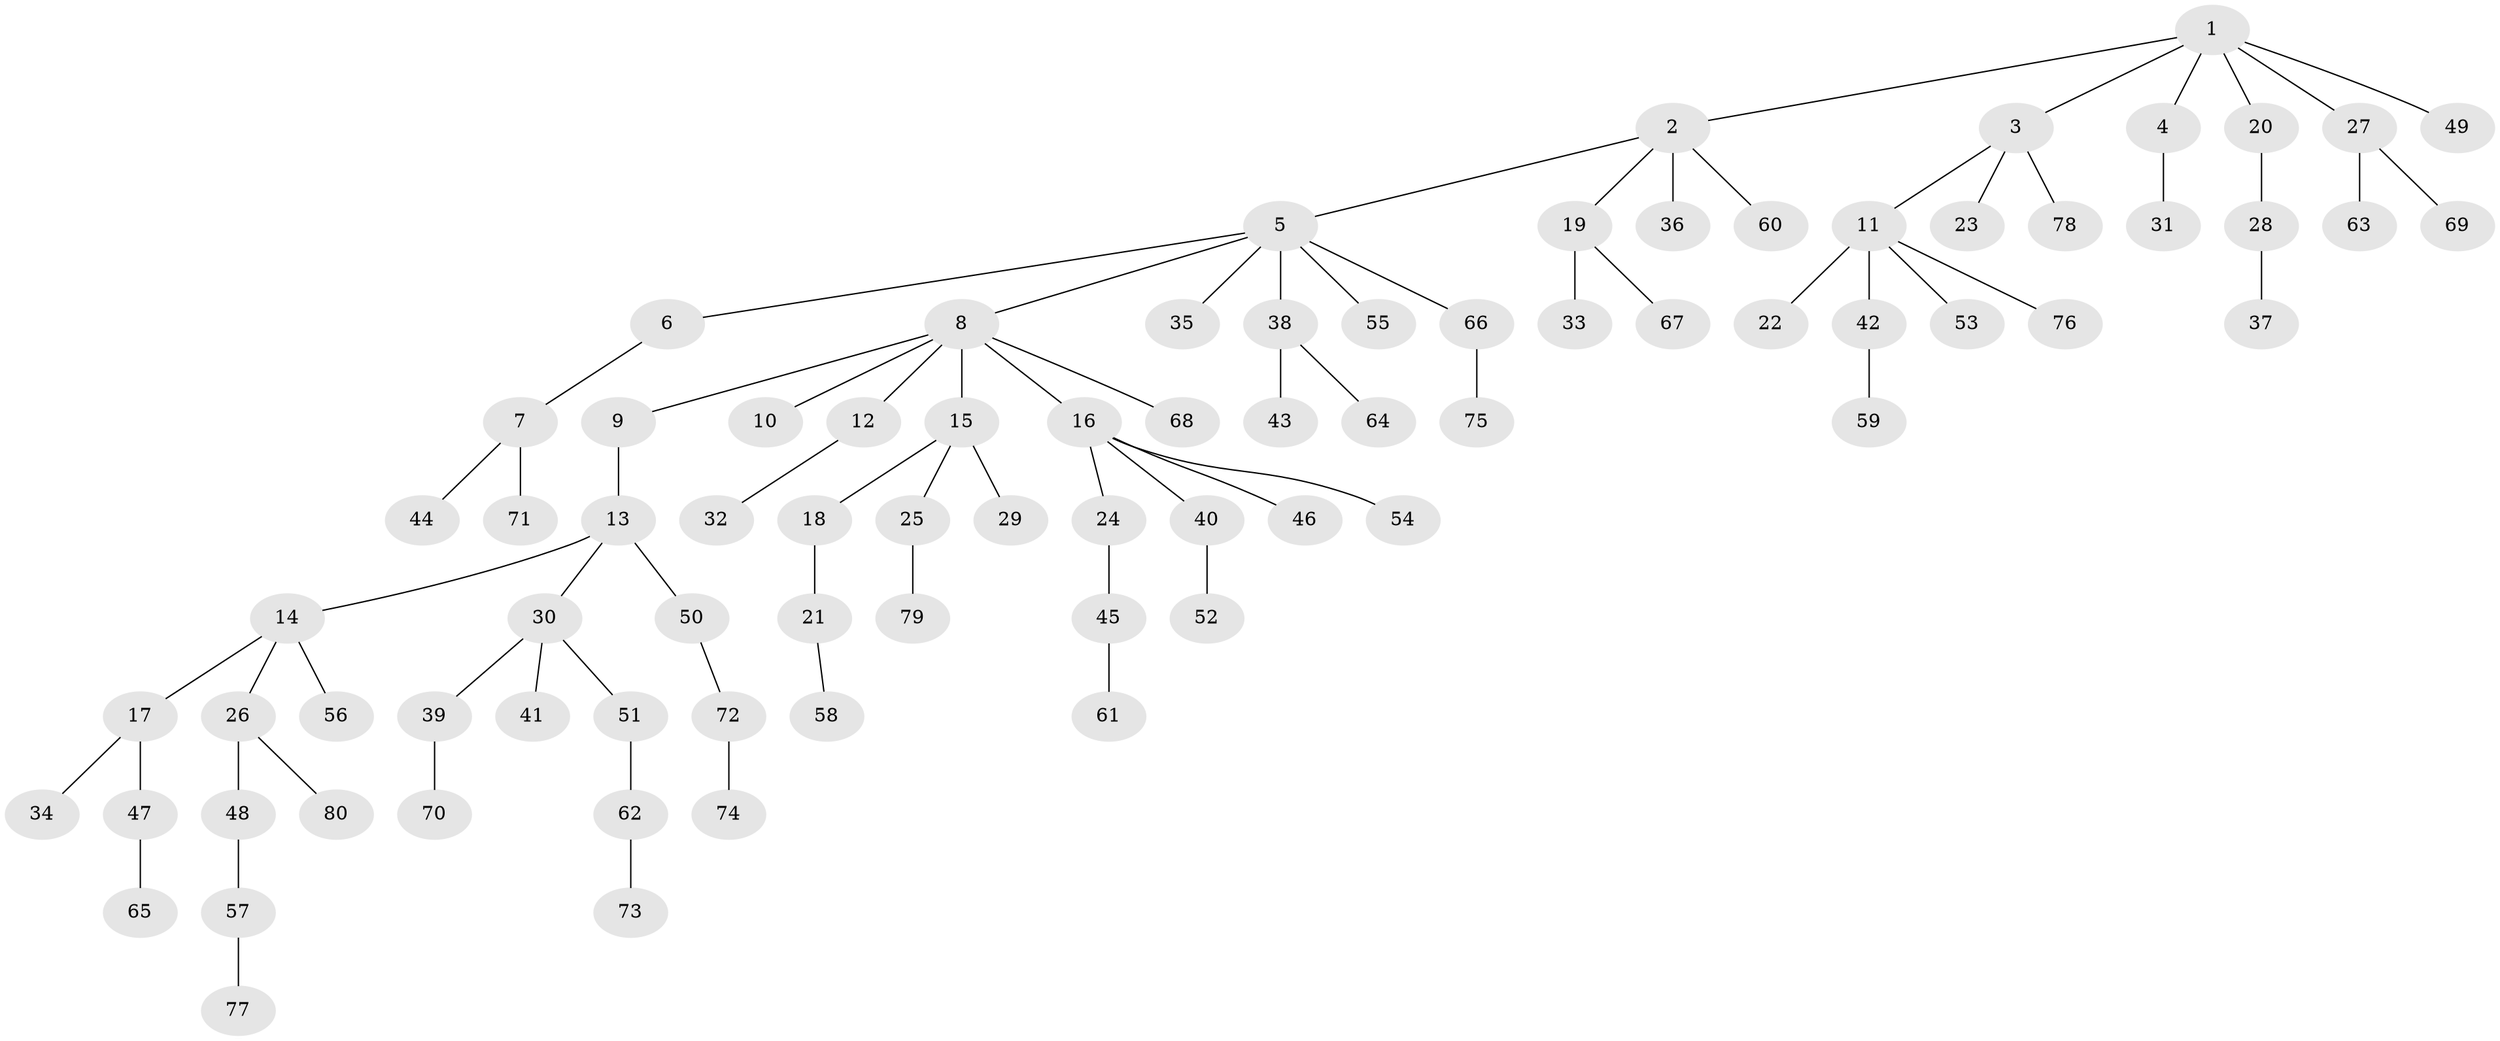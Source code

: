// coarse degree distribution, {6: 0.05555555555555555, 3: 0.05555555555555555, 1: 0.6296296296296297, 2: 0.16666666666666666, 10: 0.018518518518518517, 4: 0.05555555555555555, 5: 0.018518518518518517}
// Generated by graph-tools (version 1.1) at 2025/52/02/27/25 19:52:11]
// undirected, 80 vertices, 79 edges
graph export_dot {
graph [start="1"]
  node [color=gray90,style=filled];
  1;
  2;
  3;
  4;
  5;
  6;
  7;
  8;
  9;
  10;
  11;
  12;
  13;
  14;
  15;
  16;
  17;
  18;
  19;
  20;
  21;
  22;
  23;
  24;
  25;
  26;
  27;
  28;
  29;
  30;
  31;
  32;
  33;
  34;
  35;
  36;
  37;
  38;
  39;
  40;
  41;
  42;
  43;
  44;
  45;
  46;
  47;
  48;
  49;
  50;
  51;
  52;
  53;
  54;
  55;
  56;
  57;
  58;
  59;
  60;
  61;
  62;
  63;
  64;
  65;
  66;
  67;
  68;
  69;
  70;
  71;
  72;
  73;
  74;
  75;
  76;
  77;
  78;
  79;
  80;
  1 -- 2;
  1 -- 3;
  1 -- 4;
  1 -- 20;
  1 -- 27;
  1 -- 49;
  2 -- 5;
  2 -- 19;
  2 -- 36;
  2 -- 60;
  3 -- 11;
  3 -- 23;
  3 -- 78;
  4 -- 31;
  5 -- 6;
  5 -- 8;
  5 -- 35;
  5 -- 38;
  5 -- 55;
  5 -- 66;
  6 -- 7;
  7 -- 44;
  7 -- 71;
  8 -- 9;
  8 -- 10;
  8 -- 12;
  8 -- 15;
  8 -- 16;
  8 -- 68;
  9 -- 13;
  11 -- 22;
  11 -- 42;
  11 -- 53;
  11 -- 76;
  12 -- 32;
  13 -- 14;
  13 -- 30;
  13 -- 50;
  14 -- 17;
  14 -- 26;
  14 -- 56;
  15 -- 18;
  15 -- 25;
  15 -- 29;
  16 -- 24;
  16 -- 40;
  16 -- 46;
  16 -- 54;
  17 -- 34;
  17 -- 47;
  18 -- 21;
  19 -- 33;
  19 -- 67;
  20 -- 28;
  21 -- 58;
  24 -- 45;
  25 -- 79;
  26 -- 48;
  26 -- 80;
  27 -- 63;
  27 -- 69;
  28 -- 37;
  30 -- 39;
  30 -- 41;
  30 -- 51;
  38 -- 43;
  38 -- 64;
  39 -- 70;
  40 -- 52;
  42 -- 59;
  45 -- 61;
  47 -- 65;
  48 -- 57;
  50 -- 72;
  51 -- 62;
  57 -- 77;
  62 -- 73;
  66 -- 75;
  72 -- 74;
}
